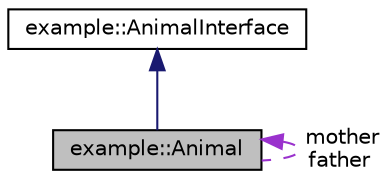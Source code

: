 digraph "example::Animal"
{
  edge [fontname="Helvetica",fontsize="10",labelfontname="Helvetica",labelfontsize="10"];
  node [fontname="Helvetica",fontsize="10",shape=record];
  Node4 [label="example::Animal",height=0.2,width=0.4,color="black", fillcolor="grey75", style="filled", fontcolor="black"];
  Node5 -> Node4 [dir="back",color="midnightblue",fontsize="10",style="solid",fontname="Helvetica"];
  Node5 [label="example::AnimalInterface",height=0.2,width=0.4,color="black", fillcolor="white", style="filled",URL="$classexample_1_1AnimalInterface.html"];
  Node4 -> Node4 [dir="back",color="darkorchid3",fontsize="10",style="dashed",label=" mother\nfather" ,fontname="Helvetica"];
}
